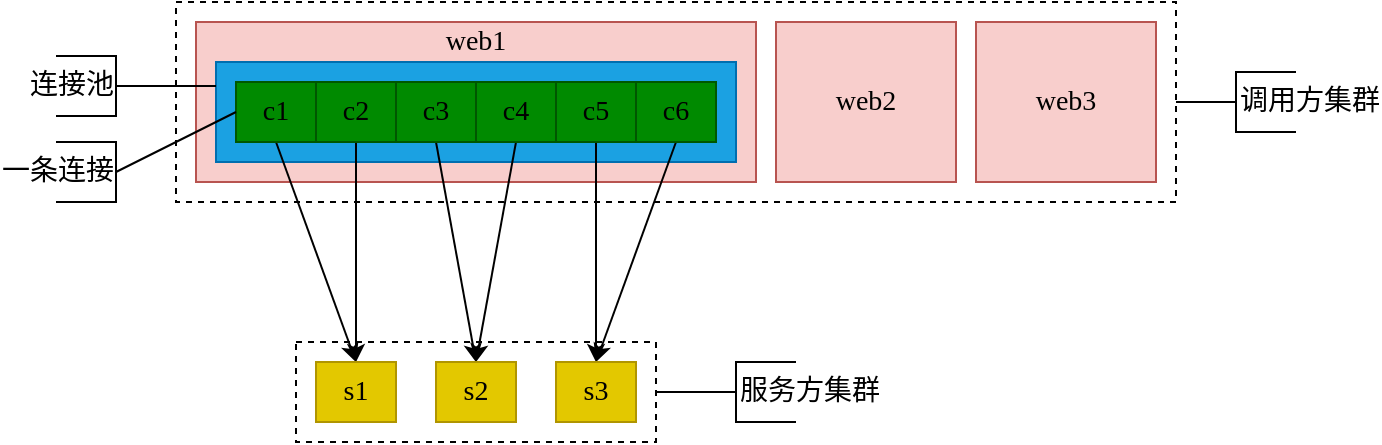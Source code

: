 <mxfile version="12.9.9" type="device" pages="5"><diagram id="hoiIbgMHkfe_RjzQThe3" name="连接池在微服务架构中的位置"><mxGraphModel dx="1072" dy="792" grid="1" gridSize="10" guides="1" tooltips="1" connect="1" arrows="1" fold="1" page="1" pageScale="1" pageWidth="827" pageHeight="1169" math="0" shadow="0"><root><mxCell id="0"/><mxCell id="1" parent="0"/><mxCell id="VjuMKYmFE1DOvflHOOs6-16" value="" style="rounded=0;whiteSpace=wrap;html=1;dashed=1;fontFamily=Verdana;fontSize=14;fontColor=#000000;" vertex="1" parent="1"><mxGeometry x="250" y="500" width="180" height="50" as="geometry"/></mxCell><mxCell id="VjuMKYmFE1DOvflHOOs6-12" value="" style="rounded=0;whiteSpace=wrap;html=1;fontFamily=Verdana;fontSize=14;dashed=1;" vertex="1" parent="1"><mxGeometry x="190" y="330" width="500" height="100" as="geometry"/></mxCell><mxCell id="VjuMKYmFE1DOvflHOOs6-8" value="" style="rounded=0;whiteSpace=wrap;html=1;fontFamily=Verdana;fontSize=14;fillColor=#f8cecc;strokeColor=#b85450;" vertex="1" parent="1"><mxGeometry x="200" y="340" width="280" height="80" as="geometry"/></mxCell><mxCell id="VjuMKYmFE1DOvflHOOs6-7" value="" style="rounded=0;whiteSpace=wrap;html=1;fontFamily=Verdana;fontSize=14;fillColor=#1ba1e2;strokeColor=#006EAF;fontColor=#ffffff;" vertex="1" parent="1"><mxGeometry x="210" y="360" width="260" height="50" as="geometry"/></mxCell><mxCell id="VjuMKYmFE1DOvflHOOs6-17" style="rounded=0;orthogonalLoop=1;jettySize=auto;html=1;exitX=0.5;exitY=1;exitDx=0;exitDy=0;entryX=0.5;entryY=0;entryDx=0;entryDy=0;fontFamily=Verdana;fontSize=14;fontColor=#000000;" edge="1" parent="1" source="VjuMKYmFE1DOvflHOOs6-1" target="VjuMKYmFE1DOvflHOOs6-13"><mxGeometry relative="1" as="geometry"/></mxCell><mxCell id="VjuMKYmFE1DOvflHOOs6-1" value="c1" style="rounded=0;whiteSpace=wrap;html=1;fontSize=14;fontFamily=Verdana;fillColor=#008a00;strokeColor=#005700;fontColor=#000000;" vertex="1" parent="1"><mxGeometry x="220" y="370" width="40" height="30" as="geometry"/></mxCell><mxCell id="VjuMKYmFE1DOvflHOOs6-18" style="edgeStyle=none;rounded=0;orthogonalLoop=1;jettySize=auto;html=1;exitX=0.5;exitY=1;exitDx=0;exitDy=0;entryX=0.5;entryY=0;entryDx=0;entryDy=0;fontFamily=Verdana;fontSize=14;fontColor=#000000;" edge="1" parent="1" source="VjuMKYmFE1DOvflHOOs6-2" target="VjuMKYmFE1DOvflHOOs6-13"><mxGeometry relative="1" as="geometry"/></mxCell><mxCell id="VjuMKYmFE1DOvflHOOs6-2" value="c2" style="rounded=0;whiteSpace=wrap;html=1;fontSize=14;fontFamily=Verdana;fillColor=#008a00;strokeColor=#005700;fontColor=#000000;" vertex="1" parent="1"><mxGeometry x="260" y="370" width="40" height="30" as="geometry"/></mxCell><mxCell id="VjuMKYmFE1DOvflHOOs6-19" style="edgeStyle=none;rounded=0;orthogonalLoop=1;jettySize=auto;html=1;exitX=0.5;exitY=1;exitDx=0;exitDy=0;fontFamily=Verdana;fontSize=14;fontColor=#000000;entryX=0.5;entryY=0;entryDx=0;entryDy=0;" edge="1" parent="1" source="VjuMKYmFE1DOvflHOOs6-3" target="VjuMKYmFE1DOvflHOOs6-14"><mxGeometry relative="1" as="geometry"><mxPoint x="360" y="470" as="targetPoint"/></mxGeometry></mxCell><mxCell id="VjuMKYmFE1DOvflHOOs6-3" value="c3" style="rounded=0;whiteSpace=wrap;html=1;fontSize=14;fontFamily=Verdana;fillColor=#008a00;strokeColor=#005700;fontColor=#000000;" vertex="1" parent="1"><mxGeometry x="300" y="370" width="40" height="30" as="geometry"/></mxCell><mxCell id="VjuMKYmFE1DOvflHOOs6-20" style="edgeStyle=none;rounded=0;orthogonalLoop=1;jettySize=auto;html=1;exitX=0.5;exitY=1;exitDx=0;exitDy=0;fontFamily=Verdana;fontSize=14;fontColor=#000000;entryX=0.5;entryY=0;entryDx=0;entryDy=0;" edge="1" parent="1" source="VjuMKYmFE1DOvflHOOs6-4" target="VjuMKYmFE1DOvflHOOs6-14"><mxGeometry relative="1" as="geometry"><mxPoint x="410" y="480" as="targetPoint"/></mxGeometry></mxCell><mxCell id="VjuMKYmFE1DOvflHOOs6-4" value="c4" style="rounded=0;whiteSpace=wrap;html=1;fontSize=14;fontFamily=Verdana;fillColor=#008a00;strokeColor=#005700;fontColor=#000000;" vertex="1" parent="1"><mxGeometry x="340" y="370" width="40" height="30" as="geometry"/></mxCell><mxCell id="VjuMKYmFE1DOvflHOOs6-21" style="edgeStyle=none;rounded=0;orthogonalLoop=1;jettySize=auto;html=1;exitX=0.5;exitY=1;exitDx=0;exitDy=0;entryX=0.5;entryY=0;entryDx=0;entryDy=0;fontFamily=Verdana;fontSize=14;fontColor=#000000;" edge="1" parent="1" source="VjuMKYmFE1DOvflHOOs6-5" target="VjuMKYmFE1DOvflHOOs6-15"><mxGeometry relative="1" as="geometry"/></mxCell><mxCell id="VjuMKYmFE1DOvflHOOs6-5" value="c5" style="rounded=0;whiteSpace=wrap;html=1;fontSize=14;fontFamily=Verdana;fillColor=#008a00;strokeColor=#005700;fontColor=#000000;" vertex="1" parent="1"><mxGeometry x="380" y="370" width="40" height="30" as="geometry"/></mxCell><mxCell id="VjuMKYmFE1DOvflHOOs6-22" style="edgeStyle=none;rounded=0;orthogonalLoop=1;jettySize=auto;html=1;exitX=0.5;exitY=1;exitDx=0;exitDy=0;entryX=0.5;entryY=0;entryDx=0;entryDy=0;fontFamily=Verdana;fontSize=14;fontColor=#000000;" edge="1" parent="1" source="VjuMKYmFE1DOvflHOOs6-6" target="VjuMKYmFE1DOvflHOOs6-15"><mxGeometry relative="1" as="geometry"/></mxCell><mxCell id="VjuMKYmFE1DOvflHOOs6-6" value="c6" style="rounded=0;whiteSpace=wrap;html=1;fontSize=14;fontFamily=Verdana;fillColor=#008a00;strokeColor=#005700;fontColor=#000000;" vertex="1" parent="1"><mxGeometry x="420" y="370" width="40" height="30" as="geometry"/></mxCell><mxCell id="VjuMKYmFE1DOvflHOOs6-9" value="web1" style="text;html=1;strokeColor=none;fillColor=none;align=center;verticalAlign=middle;whiteSpace=wrap;rounded=0;fontFamily=Verdana;fontSize=14;" vertex="1" parent="1"><mxGeometry x="320" y="340" width="40" height="20" as="geometry"/></mxCell><mxCell id="VjuMKYmFE1DOvflHOOs6-10" value="web2" style="rounded=0;whiteSpace=wrap;html=1;fontFamily=Verdana;fontSize=14;fillColor=#f8cecc;strokeColor=#b85450;" vertex="1" parent="1"><mxGeometry x="490" y="340" width="90" height="80" as="geometry"/></mxCell><mxCell id="VjuMKYmFE1DOvflHOOs6-11" value="web3" style="rounded=0;whiteSpace=wrap;html=1;fontFamily=Verdana;fontSize=14;fillColor=#f8cecc;strokeColor=#b85450;" vertex="1" parent="1"><mxGeometry x="590" y="340" width="90" height="80" as="geometry"/></mxCell><mxCell id="VjuMKYmFE1DOvflHOOs6-13" value="s1" style="rounded=0;whiteSpace=wrap;html=1;fontSize=14;fontFamily=Verdana;fillColor=#e3c800;strokeColor=#B09500;fontColor=#000000;" vertex="1" parent="1"><mxGeometry x="260" y="510" width="40" height="30" as="geometry"/></mxCell><mxCell id="VjuMKYmFE1DOvflHOOs6-14" value="s2" style="rounded=0;whiteSpace=wrap;html=1;fontSize=14;fontFamily=Verdana;fillColor=#e3c800;strokeColor=#B09500;fontColor=#000000;" vertex="1" parent="1"><mxGeometry x="320" y="510" width="40" height="30" as="geometry"/></mxCell><mxCell id="VjuMKYmFE1DOvflHOOs6-15" value="s3" style="rounded=0;whiteSpace=wrap;html=1;fontSize=14;fontFamily=Verdana;fillColor=#e3c800;strokeColor=#B09500;fontColor=#000000;" vertex="1" parent="1"><mxGeometry x="380" y="510" width="40" height="30" as="geometry"/></mxCell><mxCell id="VjuMKYmFE1DOvflHOOs6-23" value="调用方集群" style="strokeWidth=1;html=1;shape=mxgraph.flowchart.annotation_1;align=left;pointerEvents=1;fontFamily=Verdana;fontSize=14;fontColor=#000000;" vertex="1" parent="1"><mxGeometry x="720" y="365" width="30" height="30" as="geometry"/></mxCell><mxCell id="VjuMKYmFE1DOvflHOOs6-24" value="" style="endArrow=none;html=1;fontFamily=Verdana;fontSize=14;fontColor=#000000;entryX=0;entryY=0.5;entryDx=0;entryDy=0;entryPerimeter=0;exitX=1;exitY=0.5;exitDx=0;exitDy=0;" edge="1" parent="1" source="VjuMKYmFE1DOvflHOOs6-12" target="VjuMKYmFE1DOvflHOOs6-23"><mxGeometry width="50" height="50" relative="1" as="geometry"><mxPoint x="300" y="430" as="sourcePoint"/><mxPoint x="350" y="380" as="targetPoint"/></mxGeometry></mxCell><mxCell id="VjuMKYmFE1DOvflHOOs6-27" value="连接池" style="strokeWidth=1;html=1;shape=mxgraph.flowchart.annotation_1;align=right;pointerEvents=1;fontFamily=Verdana;fontSize=14;fontColor=#000000;direction=west;" vertex="1" parent="1"><mxGeometry x="130" y="357" width="30" height="30" as="geometry"/></mxCell><mxCell id="VjuMKYmFE1DOvflHOOs6-28" value="" style="endArrow=none;html=1;fontFamily=Verdana;fontSize=14;fontColor=#000000;exitX=0;exitY=0.5;exitDx=0;exitDy=0;exitPerimeter=0;entryX=0;entryY=0.5;entryDx=0;entryDy=0;" edge="1" parent="1" source="VjuMKYmFE1DOvflHOOs6-27"><mxGeometry width="50" height="50" relative="1" as="geometry"><mxPoint x="300" y="417" as="sourcePoint"/><mxPoint x="210" y="372" as="targetPoint"/></mxGeometry></mxCell><mxCell id="VjuMKYmFE1DOvflHOOs6-30" value="一条连接" style="strokeWidth=1;html=1;shape=mxgraph.flowchart.annotation_1;align=right;pointerEvents=1;fontFamily=Verdana;fontSize=14;fontColor=#000000;direction=west;" vertex="1" parent="1"><mxGeometry x="130" y="400" width="30" height="30" as="geometry"/></mxCell><mxCell id="VjuMKYmFE1DOvflHOOs6-31" value="" style="endArrow=none;html=1;fontFamily=Verdana;fontSize=14;fontColor=#000000;exitX=0;exitY=0.5;exitDx=0;exitDy=0;exitPerimeter=0;entryX=0;entryY=0.5;entryDx=0;entryDy=0;" edge="1" parent="1" source="VjuMKYmFE1DOvflHOOs6-30" target="VjuMKYmFE1DOvflHOOs6-1"><mxGeometry width="50" height="50" relative="1" as="geometry"><mxPoint x="300" y="430" as="sourcePoint"/><mxPoint x="350" y="380" as="targetPoint"/></mxGeometry></mxCell><mxCell id="VjuMKYmFE1DOvflHOOs6-32" value="服务方集群" style="strokeWidth=1;html=1;shape=mxgraph.flowchart.annotation_1;align=left;pointerEvents=1;fontFamily=Verdana;fontSize=14;fontColor=#000000;" vertex="1" parent="1"><mxGeometry x="470" y="510" width="30" height="30" as="geometry"/></mxCell><mxCell id="VjuMKYmFE1DOvflHOOs6-33" value="" style="endArrow=none;html=1;fontFamily=Verdana;fontSize=14;fontColor=#000000;entryX=0;entryY=0.5;entryDx=0;entryDy=0;entryPerimeter=0;exitX=1;exitY=0.5;exitDx=0;exitDy=0;" edge="1" parent="1" source="VjuMKYmFE1DOvflHOOs6-16" target="VjuMKYmFE1DOvflHOOs6-32"><mxGeometry width="50" height="50" relative="1" as="geometry"><mxPoint x="300" y="430" as="sourcePoint"/><mxPoint x="350" y="380" as="targetPoint"/></mxGeometry></mxCell></root></mxGraphModel></diagram><diagram id="T2Px4w2aKQJBC56Cgxcq" name="高可用，故障转移，连接池的实现"><mxGraphModel dx="1072" dy="792" grid="1" gridSize="10" guides="1" tooltips="1" connect="1" arrows="1" fold="1" page="1" pageScale="1" pageWidth="827" pageHeight="1169" math="0" shadow="0"><root><mxCell id="rkS8qXOCQJuh9AVz7xDE-0"/><mxCell id="rkS8qXOCQJuh9AVz7xDE-1" parent="rkS8qXOCQJuh9AVz7xDE-0"/><mxCell id="PJmPHqeijUgn_MMmBmGk-0" value="" style="rounded=0;whiteSpace=wrap;html=1;dashed=1;fontFamily=Verdana;fontSize=14;fontColor=#000000;" vertex="1" parent="rkS8qXOCQJuh9AVz7xDE-1"><mxGeometry x="260" y="470" width="240" height="50" as="geometry"/></mxCell><mxCell id="jJJKQuOnyOilRg0uj3Hr-0" value="" style="rounded=0;whiteSpace=wrap;html=1;fontFamily=Verdana;fontSize=14;fillColor=#1ba1e2;strokeColor=#006EAF;fontColor=#ffffff;" vertex="1" parent="rkS8qXOCQJuh9AVz7xDE-1"><mxGeometry x="210" y="360" width="340" height="50" as="geometry"/></mxCell><mxCell id="PJmPHqeijUgn_MMmBmGk-16" style="edgeStyle=none;rounded=0;orthogonalLoop=1;jettySize=auto;html=1;exitX=0.5;exitY=1;exitDx=0;exitDy=0;entryX=0.5;entryY=0;entryDx=0;entryDy=0;fontFamily=Verdana;fontSize=14;fontColor=#000000;dashed=1;" edge="1" parent="rkS8qXOCQJuh9AVz7xDE-1" source="jJJKQuOnyOilRg0uj3Hr-1" target="PJmPHqeijUgn_MMmBmGk-1"><mxGeometry relative="1" as="geometry"/></mxCell><mxCell id="jJJKQuOnyOilRg0uj3Hr-1" value="c1" style="rounded=0;whiteSpace=wrap;html=1;fontSize=14;fontFamily=Verdana;" vertex="1" parent="rkS8qXOCQJuh9AVz7xDE-1"><mxGeometry x="220" y="370" width="40" height="30" as="geometry"/></mxCell><mxCell id="PJmPHqeijUgn_MMmBmGk-17" style="edgeStyle=none;rounded=0;orthogonalLoop=1;jettySize=auto;html=1;exitX=0.5;exitY=1;exitDx=0;exitDy=0;fontFamily=Verdana;fontSize=14;fontColor=#000000;entryX=0.5;entryY=0;entryDx=0;entryDy=0;dashed=1;" edge="1" parent="rkS8qXOCQJuh9AVz7xDE-1" source="jJJKQuOnyOilRg0uj3Hr-2" target="PJmPHqeijUgn_MMmBmGk-1"><mxGeometry relative="1" as="geometry"><mxPoint x="280" y="510" as="targetPoint"/></mxGeometry></mxCell><mxCell id="jJJKQuOnyOilRg0uj3Hr-2" value="c2" style="rounded=0;whiteSpace=wrap;html=1;fontSize=14;fontFamily=Verdana;" vertex="1" parent="rkS8qXOCQJuh9AVz7xDE-1"><mxGeometry x="260" y="370" width="40" height="30" as="geometry"/></mxCell><mxCell id="PJmPHqeijUgn_MMmBmGk-10" style="edgeStyle=none;rounded=0;orthogonalLoop=1;jettySize=auto;html=1;exitX=0.5;exitY=1;exitDx=0;exitDy=0;entryX=0.5;entryY=0;entryDx=0;entryDy=0;fontFamily=Verdana;fontSize=14;fontColor=#000000;" edge="1" parent="rkS8qXOCQJuh9AVz7xDE-1" source="jJJKQuOnyOilRg0uj3Hr-3" target="PJmPHqeijUgn_MMmBmGk-2"><mxGeometry relative="1" as="geometry"/></mxCell><mxCell id="jJJKQuOnyOilRg0uj3Hr-3" value="c3" style="rounded=0;whiteSpace=wrap;html=1;fontSize=14;fontFamily=Verdana;fillColor=#008a00;strokeColor=#005700;fontColor=#000000;" vertex="1" parent="rkS8qXOCQJuh9AVz7xDE-1"><mxGeometry x="300" y="370" width="40" height="30" as="geometry"/></mxCell><mxCell id="PJmPHqeijUgn_MMmBmGk-11" style="edgeStyle=none;rounded=0;orthogonalLoop=1;jettySize=auto;html=1;exitX=0.5;exitY=1;exitDx=0;exitDy=0;entryX=0.5;entryY=0;entryDx=0;entryDy=0;fontFamily=Verdana;fontSize=14;fontColor=#000000;" edge="1" parent="rkS8qXOCQJuh9AVz7xDE-1" source="jJJKQuOnyOilRg0uj3Hr-4" target="PJmPHqeijUgn_MMmBmGk-2"><mxGeometry relative="1" as="geometry"/></mxCell><mxCell id="jJJKQuOnyOilRg0uj3Hr-4" value="c4" style="rounded=0;whiteSpace=wrap;html=1;fontSize=14;fontFamily=Verdana;fillColor=#008a00;strokeColor=#005700;fontColor=#000000;" vertex="1" parent="rkS8qXOCQJuh9AVz7xDE-1"><mxGeometry x="340" y="370" width="40" height="30" as="geometry"/></mxCell><mxCell id="PJmPHqeijUgn_MMmBmGk-12" style="edgeStyle=none;rounded=0;orthogonalLoop=1;jettySize=auto;html=1;exitX=0.5;exitY=1;exitDx=0;exitDy=0;entryX=0.5;entryY=0;entryDx=0;entryDy=0;fontFamily=Verdana;fontSize=14;fontColor=#000000;" edge="1" parent="rkS8qXOCQJuh9AVz7xDE-1" source="jJJKQuOnyOilRg0uj3Hr-5" target="PJmPHqeijUgn_MMmBmGk-3"><mxGeometry relative="1" as="geometry"/></mxCell><mxCell id="jJJKQuOnyOilRg0uj3Hr-5" value="c5" style="rounded=0;whiteSpace=wrap;html=1;fontSize=14;fontFamily=Verdana;fillColor=#008a00;strokeColor=#005700;fontColor=#000000;" vertex="1" parent="rkS8qXOCQJuh9AVz7xDE-1"><mxGeometry x="380" y="370" width="40" height="30" as="geometry"/></mxCell><mxCell id="PJmPHqeijUgn_MMmBmGk-13" style="edgeStyle=none;rounded=0;orthogonalLoop=1;jettySize=auto;html=1;exitX=0.5;exitY=1;exitDx=0;exitDy=0;entryX=0.5;entryY=0;entryDx=0;entryDy=0;fontFamily=Verdana;fontSize=14;fontColor=#000000;" edge="1" parent="rkS8qXOCQJuh9AVz7xDE-1" source="jJJKQuOnyOilRg0uj3Hr-6" target="PJmPHqeijUgn_MMmBmGk-3"><mxGeometry relative="1" as="geometry"/></mxCell><mxCell id="jJJKQuOnyOilRg0uj3Hr-6" value="c6" style="rounded=0;whiteSpace=wrap;html=1;fontSize=14;fontFamily=Verdana;fillColor=#008a00;strokeColor=#005700;fontColor=#000000;" vertex="1" parent="rkS8qXOCQJuh9AVz7xDE-1"><mxGeometry x="420" y="370" width="40" height="30" as="geometry"/></mxCell><mxCell id="PJmPHqeijUgn_MMmBmGk-1" value="s1" style="rounded=0;whiteSpace=wrap;html=1;fontSize=14;fontFamily=Verdana;dashed=1;" vertex="1" parent="rkS8qXOCQJuh9AVz7xDE-1"><mxGeometry x="270" y="480" width="40" height="30" as="geometry"/></mxCell><mxCell id="PJmPHqeijUgn_MMmBmGk-2" value="s2" style="rounded=0;whiteSpace=wrap;html=1;fontSize=14;fontFamily=Verdana;fillColor=#e3c800;strokeColor=#B09500;fontColor=#000000;" vertex="1" parent="rkS8qXOCQJuh9AVz7xDE-1"><mxGeometry x="330" y="480" width="40" height="30" as="geometry"/></mxCell><mxCell id="PJmPHqeijUgn_MMmBmGk-3" value="s3" style="rounded=0;whiteSpace=wrap;html=1;fontSize=14;fontFamily=Verdana;fillColor=#e3c800;strokeColor=#B09500;fontColor=#000000;" vertex="1" parent="rkS8qXOCQJuh9AVz7xDE-1"><mxGeometry x="390" y="480" width="40" height="30" as="geometry"/></mxCell><mxCell id="PJmPHqeijUgn_MMmBmGk-4" value="服务方集群" style="strokeWidth=1;html=1;shape=mxgraph.flowchart.annotation_1;align=left;pointerEvents=1;fontFamily=Verdana;fontSize=14;fontColor=#000000;" vertex="1" parent="rkS8qXOCQJuh9AVz7xDE-1"><mxGeometry x="530" y="480" width="30" height="30" as="geometry"/></mxCell><mxCell id="PJmPHqeijUgn_MMmBmGk-5" value="" style="endArrow=none;html=1;fontFamily=Verdana;fontSize=14;fontColor=#000000;entryX=0;entryY=0.5;entryDx=0;entryDy=0;entryPerimeter=0;exitX=1;exitY=0.5;exitDx=0;exitDy=0;" edge="1" parent="rkS8qXOCQJuh9AVz7xDE-1" source="PJmPHqeijUgn_MMmBmGk-0" target="PJmPHqeijUgn_MMmBmGk-4"><mxGeometry width="50" height="50" relative="1" as="geometry"><mxPoint x="300" y="400" as="sourcePoint"/><mxPoint x="350" y="350" as="targetPoint"/></mxGeometry></mxCell><mxCell id="PJmPHqeijUgn_MMmBmGk-7" value="s4" style="rounded=0;whiteSpace=wrap;html=1;fontSize=14;fontFamily=Verdana;fillColor=#e3c800;strokeColor=#B09500;fontColor=#000000;" vertex="1" parent="rkS8qXOCQJuh9AVz7xDE-1"><mxGeometry x="450" y="480" width="40" height="30" as="geometry"/></mxCell><mxCell id="PJmPHqeijUgn_MMmBmGk-14" style="edgeStyle=none;rounded=0;orthogonalLoop=1;jettySize=auto;html=1;exitX=0.5;exitY=1;exitDx=0;exitDy=0;entryX=0.5;entryY=0;entryDx=0;entryDy=0;fontFamily=Verdana;fontSize=14;fontColor=#000000;" edge="1" parent="rkS8qXOCQJuh9AVz7xDE-1" source="PJmPHqeijUgn_MMmBmGk-8" target="PJmPHqeijUgn_MMmBmGk-7"><mxGeometry relative="1" as="geometry"/></mxCell><mxCell id="PJmPHqeijUgn_MMmBmGk-8" value="c7" style="rounded=0;whiteSpace=wrap;html=1;fontSize=14;fontFamily=Verdana;fillColor=#008a00;strokeColor=#005700;fontColor=#000000;" vertex="1" parent="rkS8qXOCQJuh9AVz7xDE-1"><mxGeometry x="460" y="370" width="40" height="30" as="geometry"/></mxCell><mxCell id="PJmPHqeijUgn_MMmBmGk-15" style="edgeStyle=none;rounded=0;orthogonalLoop=1;jettySize=auto;html=1;exitX=0.5;exitY=1;exitDx=0;exitDy=0;entryX=0.5;entryY=0;entryDx=0;entryDy=0;fontFamily=Verdana;fontSize=14;fontColor=#000000;" edge="1" parent="rkS8qXOCQJuh9AVz7xDE-1" source="PJmPHqeijUgn_MMmBmGk-9" target="PJmPHqeijUgn_MMmBmGk-7"><mxGeometry relative="1" as="geometry"/></mxCell><mxCell id="PJmPHqeijUgn_MMmBmGk-9" value="c8" style="rounded=0;whiteSpace=wrap;html=1;fontSize=14;fontFamily=Verdana;fillColor=#008a00;strokeColor=#005700;fontColor=#000000;" vertex="1" parent="rkS8qXOCQJuh9AVz7xDE-1"><mxGeometry x="500" y="370" width="40" height="30" as="geometry"/></mxCell><mxCell id="allkQCR8gqT7NnSy3KrD-0" value="连接池" style="strokeWidth=1;html=1;shape=mxgraph.flowchart.annotation_1;align=right;pointerEvents=1;fontFamily=Verdana;fontSize=14;fontColor=#000000;direction=west;" vertex="1" parent="rkS8qXOCQJuh9AVz7xDE-1"><mxGeometry x="150" y="370" width="30" height="30" as="geometry"/></mxCell><mxCell id="allkQCR8gqT7NnSy3KrD-1" value="" style="endArrow=none;html=1;fontFamily=Verdana;fontSize=14;fontColor=#000000;exitX=0;exitY=0.5;exitDx=0;exitDy=0;exitPerimeter=0;entryX=0;entryY=0.5;entryDx=0;entryDy=0;" edge="1" parent="rkS8qXOCQJuh9AVz7xDE-1" source="allkQCR8gqT7NnSy3KrD-0" target="jJJKQuOnyOilRg0uj3Hr-0"><mxGeometry width="50" height="50" relative="1" as="geometry"><mxPoint x="390" y="430" as="sourcePoint"/><mxPoint x="440" y="380" as="targetPoint"/></mxGeometry></mxCell><mxCell id="allkQCR8gqT7NnSy3KrD-2" value="动态增减连接" style="text;html=1;strokeColor=none;fillColor=none;align=center;verticalAlign=middle;whiteSpace=wrap;rounded=0;dashed=1;fontFamily=Verdana;fontSize=14;fontColor=#000000;" vertex="1" parent="rkS8qXOCQJuh9AVz7xDE-1"><mxGeometry x="335" y="520" width="90" height="20" as="geometry"/></mxCell></root></mxGraphModel></diagram><diagram id="0UHNKmawIChltfRqIiG6" name="负载均衡，连接池的实现（同构服务器）"><mxGraphModel dx="1072" dy="792" grid="1" gridSize="10" guides="1" tooltips="1" connect="1" arrows="1" fold="1" page="1" pageScale="1" pageWidth="827" pageHeight="1169" math="0" shadow="0"><root><mxCell id="fD4_utGvxxgM2Xlyqh4F-0"/><mxCell id="fD4_utGvxxgM2Xlyqh4F-1" parent="fD4_utGvxxgM2Xlyqh4F-0"/><mxCell id="fD4_utGvxxgM2Xlyqh4F-2" value="" style="rounded=0;whiteSpace=wrap;html=1;dashed=1;fontFamily=Verdana;fontSize=14;fontColor=#000000;" vertex="1" parent="fD4_utGvxxgM2Xlyqh4F-1"><mxGeometry x="250" y="500" width="180" height="50" as="geometry"/></mxCell><mxCell id="fD4_utGvxxgM2Xlyqh4F-3" value="" style="rounded=0;whiteSpace=wrap;html=1;fontFamily=Verdana;fontSize=14;fillColor=#1ba1e2;strokeColor=#006EAF;fontColor=#ffffff;" vertex="1" parent="fD4_utGvxxgM2Xlyqh4F-1"><mxGeometry x="210" y="330" width="260" height="80" as="geometry"/></mxCell><mxCell id="fD4_utGvxxgM2Xlyqh4F-4" style="rounded=0;orthogonalLoop=1;jettySize=auto;html=1;exitX=0.5;exitY=1;exitDx=0;exitDy=0;entryX=0.5;entryY=0;entryDx=0;entryDy=0;fontFamily=Verdana;fontSize=14;fontColor=#000000;" edge="1" parent="fD4_utGvxxgM2Xlyqh4F-1" source="fD4_utGvxxgM2Xlyqh4F-5" target="fD4_utGvxxgM2Xlyqh4F-16"><mxGeometry relative="1" as="geometry"/></mxCell><mxCell id="fD4_utGvxxgM2Xlyqh4F-5" value="c1" style="rounded=0;whiteSpace=wrap;html=1;fontSize=14;fontFamily=Verdana;fillColor=#008a00;strokeColor=#005700;fontColor=#000000;" vertex="1" parent="fD4_utGvxxgM2Xlyqh4F-1"><mxGeometry x="220" y="370" width="40" height="30" as="geometry"/></mxCell><mxCell id="fD4_utGvxxgM2Xlyqh4F-6" style="edgeStyle=none;rounded=0;orthogonalLoop=1;jettySize=auto;html=1;exitX=0.5;exitY=1;exitDx=0;exitDy=0;entryX=0.5;entryY=0;entryDx=0;entryDy=0;fontFamily=Verdana;fontSize=14;fontColor=#000000;" edge="1" parent="fD4_utGvxxgM2Xlyqh4F-1" source="fD4_utGvxxgM2Xlyqh4F-7" target="fD4_utGvxxgM2Xlyqh4F-16"><mxGeometry relative="1" as="geometry"/></mxCell><mxCell id="fD4_utGvxxgM2Xlyqh4F-7" value="c2" style="rounded=0;whiteSpace=wrap;html=1;fontSize=14;fontFamily=Verdana;fillColor=#008a00;strokeColor=#005700;fontColor=#000000;" vertex="1" parent="fD4_utGvxxgM2Xlyqh4F-1"><mxGeometry x="260" y="370" width="40" height="30" as="geometry"/></mxCell><mxCell id="fD4_utGvxxgM2Xlyqh4F-8" style="edgeStyle=none;rounded=0;orthogonalLoop=1;jettySize=auto;html=1;exitX=0.5;exitY=1;exitDx=0;exitDy=0;fontFamily=Verdana;fontSize=14;fontColor=#000000;entryX=0.5;entryY=0;entryDx=0;entryDy=0;" edge="1" parent="fD4_utGvxxgM2Xlyqh4F-1" source="fD4_utGvxxgM2Xlyqh4F-9" target="fD4_utGvxxgM2Xlyqh4F-17"><mxGeometry relative="1" as="geometry"><mxPoint x="360" y="470" as="targetPoint"/></mxGeometry></mxCell><mxCell id="fD4_utGvxxgM2Xlyqh4F-9" value="c3" style="rounded=0;whiteSpace=wrap;html=1;fontSize=14;fontFamily=Verdana;fillColor=#008a00;strokeColor=#005700;fontColor=#000000;" vertex="1" parent="fD4_utGvxxgM2Xlyqh4F-1"><mxGeometry x="300" y="370" width="40" height="30" as="geometry"/></mxCell><mxCell id="fD4_utGvxxgM2Xlyqh4F-10" style="edgeStyle=none;rounded=0;orthogonalLoop=1;jettySize=auto;html=1;exitX=0.5;exitY=1;exitDx=0;exitDy=0;fontFamily=Verdana;fontSize=14;fontColor=#000000;entryX=0.5;entryY=0;entryDx=0;entryDy=0;" edge="1" parent="fD4_utGvxxgM2Xlyqh4F-1" source="fD4_utGvxxgM2Xlyqh4F-11" target="fD4_utGvxxgM2Xlyqh4F-17"><mxGeometry relative="1" as="geometry"><mxPoint x="410" y="480" as="targetPoint"/></mxGeometry></mxCell><mxCell id="fD4_utGvxxgM2Xlyqh4F-11" value="c4" style="rounded=0;whiteSpace=wrap;html=1;fontSize=14;fontFamily=Verdana;fillColor=#008a00;strokeColor=#005700;fontColor=#000000;" vertex="1" parent="fD4_utGvxxgM2Xlyqh4F-1"><mxGeometry x="340" y="370" width="40" height="30" as="geometry"/></mxCell><mxCell id="fD4_utGvxxgM2Xlyqh4F-12" style="edgeStyle=none;rounded=0;orthogonalLoop=1;jettySize=auto;html=1;exitX=0.5;exitY=1;exitDx=0;exitDy=0;entryX=0.5;entryY=0;entryDx=0;entryDy=0;fontFamily=Verdana;fontSize=14;fontColor=#000000;" edge="1" parent="fD4_utGvxxgM2Xlyqh4F-1" source="fD4_utGvxxgM2Xlyqh4F-13" target="fD4_utGvxxgM2Xlyqh4F-18"><mxGeometry relative="1" as="geometry"/></mxCell><mxCell id="fD4_utGvxxgM2Xlyqh4F-13" value="c5" style="rounded=0;whiteSpace=wrap;html=1;fontSize=14;fontFamily=Verdana;fillColor=#008a00;strokeColor=#005700;fontColor=#000000;" vertex="1" parent="fD4_utGvxxgM2Xlyqh4F-1"><mxGeometry x="380" y="370" width="40" height="30" as="geometry"/></mxCell><mxCell id="fD4_utGvxxgM2Xlyqh4F-14" style="edgeStyle=none;rounded=0;orthogonalLoop=1;jettySize=auto;html=1;exitX=0.5;exitY=1;exitDx=0;exitDy=0;entryX=0.5;entryY=0;entryDx=0;entryDy=0;fontFamily=Verdana;fontSize=14;fontColor=#000000;" edge="1" parent="fD4_utGvxxgM2Xlyqh4F-1" source="fD4_utGvxxgM2Xlyqh4F-15" target="fD4_utGvxxgM2Xlyqh4F-18"><mxGeometry relative="1" as="geometry"/></mxCell><mxCell id="fD4_utGvxxgM2Xlyqh4F-15" value="c6" style="rounded=0;whiteSpace=wrap;html=1;fontSize=14;fontFamily=Verdana;fillColor=#008a00;strokeColor=#005700;fontColor=#000000;" vertex="1" parent="fD4_utGvxxgM2Xlyqh4F-1"><mxGeometry x="420" y="370" width="40" height="30" as="geometry"/></mxCell><mxCell id="fD4_utGvxxgM2Xlyqh4F-16" value="s1" style="rounded=0;whiteSpace=wrap;html=1;fontSize=14;fontFamily=Verdana;fillColor=#e3c800;strokeColor=#B09500;fontColor=#000000;" vertex="1" parent="fD4_utGvxxgM2Xlyqh4F-1"><mxGeometry x="260" y="510" width="40" height="30" as="geometry"/></mxCell><mxCell id="fD4_utGvxxgM2Xlyqh4F-17" value="s2" style="rounded=0;whiteSpace=wrap;html=1;fontSize=14;fontFamily=Verdana;fillColor=#e3c800;strokeColor=#B09500;fontColor=#000000;" vertex="1" parent="fD4_utGvxxgM2Xlyqh4F-1"><mxGeometry x="320" y="510" width="40" height="30" as="geometry"/></mxCell><mxCell id="fD4_utGvxxgM2Xlyqh4F-18" value="s3" style="rounded=0;whiteSpace=wrap;html=1;fontSize=14;fontFamily=Verdana;fillColor=#e3c800;strokeColor=#B09500;fontColor=#000000;" vertex="1" parent="fD4_utGvxxgM2Xlyqh4F-1"><mxGeometry x="380" y="510" width="40" height="30" as="geometry"/></mxCell><mxCell id="fD4_utGvxxgM2Xlyqh4F-19" value="连接池" style="strokeWidth=1;html=1;shape=mxgraph.flowchart.annotation_1;align=right;pointerEvents=1;fontFamily=Verdana;fontSize=14;fontColor=#000000;direction=west;" vertex="1" parent="fD4_utGvxxgM2Xlyqh4F-1"><mxGeometry x="130" y="355" width="30" height="30" as="geometry"/></mxCell><mxCell id="fD4_utGvxxgM2Xlyqh4F-20" value="" style="endArrow=none;html=1;fontFamily=Verdana;fontSize=14;fontColor=#000000;exitX=0;exitY=0.5;exitDx=0;exitDy=0;exitPerimeter=0;entryX=0;entryY=0.5;entryDx=0;entryDy=0;" edge="1" parent="fD4_utGvxxgM2Xlyqh4F-1" source="fD4_utGvxxgM2Xlyqh4F-19" target="fD4_utGvxxgM2Xlyqh4F-3"><mxGeometry width="50" height="50" relative="1" as="geometry"><mxPoint x="300" y="417" as="sourcePoint"/><mxPoint x="210" y="372" as="targetPoint"/></mxGeometry></mxCell><mxCell id="fD4_utGvxxgM2Xlyqh4F-21" value="服务方集群" style="strokeWidth=1;html=1;shape=mxgraph.flowchart.annotation_1;align=left;pointerEvents=1;fontFamily=Verdana;fontSize=14;fontColor=#000000;" vertex="1" parent="fD4_utGvxxgM2Xlyqh4F-1"><mxGeometry x="470" y="510" width="30" height="30" as="geometry"/></mxCell><mxCell id="fD4_utGvxxgM2Xlyqh4F-22" value="" style="endArrow=none;html=1;fontFamily=Verdana;fontSize=14;fontColor=#000000;entryX=0;entryY=0.5;entryDx=0;entryDy=0;entryPerimeter=0;exitX=1;exitY=0.5;exitDx=0;exitDy=0;" edge="1" parent="fD4_utGvxxgM2Xlyqh4F-1" source="fD4_utGvxxgM2Xlyqh4F-2" target="fD4_utGvxxgM2Xlyqh4F-21"><mxGeometry width="50" height="50" relative="1" as="geometry"><mxPoint x="300" y="430" as="sourcePoint"/><mxPoint x="350" y="380" as="targetPoint"/></mxGeometry></mxCell><mxCell id="fD4_utGvxxgM2Xlyqh4F-23" value="1" style="rounded=0;whiteSpace=wrap;html=1;fontSize=14;fontFamily=Verdana;" vertex="1" parent="fD4_utGvxxgM2Xlyqh4F-1"><mxGeometry x="220" y="340" width="40" height="30" as="geometry"/></mxCell><mxCell id="fD4_utGvxxgM2Xlyqh4F-24" value="1" style="rounded=0;whiteSpace=wrap;html=1;fontSize=14;fontFamily=Verdana;" vertex="1" parent="fD4_utGvxxgM2Xlyqh4F-1"><mxGeometry x="260" y="340" width="40" height="30" as="geometry"/></mxCell><mxCell id="fD4_utGvxxgM2Xlyqh4F-25" value="1" style="rounded=0;whiteSpace=wrap;html=1;fontSize=14;fontFamily=Verdana;" vertex="1" parent="fD4_utGvxxgM2Xlyqh4F-1"><mxGeometry x="300" y="340" width="40" height="30" as="geometry"/></mxCell><mxCell id="fD4_utGvxxgM2Xlyqh4F-26" value="1" style="rounded=0;whiteSpace=wrap;html=1;fontSize=14;fontFamily=Verdana;" vertex="1" parent="fD4_utGvxxgM2Xlyqh4F-1"><mxGeometry x="340" y="340" width="40" height="30" as="geometry"/></mxCell><mxCell id="fD4_utGvxxgM2Xlyqh4F-27" value="1" style="rounded=0;whiteSpace=wrap;html=1;fontSize=14;fontFamily=Verdana;" vertex="1" parent="fD4_utGvxxgM2Xlyqh4F-1"><mxGeometry x="380" y="340" width="40" height="30" as="geometry"/></mxCell><mxCell id="fD4_utGvxxgM2Xlyqh4F-28" value="1" style="rounded=0;whiteSpace=wrap;html=1;fontSize=14;fontFamily=Verdana;" vertex="1" parent="fD4_utGvxxgM2Xlyqh4F-1"><mxGeometry x="420" y="340" width="40" height="30" as="geometry"/></mxCell><mxCell id="SNed7U8SGEQAJth5DLmK-0" value="负载均衡" style="text;html=1;strokeColor=none;fillColor=none;align=center;verticalAlign=middle;whiteSpace=wrap;rounded=0;dashed=1;fontFamily=Verdana;fontSize=14;fontColor=#000000;" vertex="1" parent="fD4_utGvxxgM2Xlyqh4F-1"><mxGeometry x="310" y="560" width="60" height="20" as="geometry"/></mxCell></root></mxGraphModel></diagram><diagram id="JsH_PTRXYMDEOtKNS_uU" name="负载均衡，连接池的实现（异构服务器）静态权重"><mxGraphModel dx="1072" dy="792" grid="1" gridSize="10" guides="1" tooltips="1" connect="1" arrows="1" fold="1" page="1" pageScale="1" pageWidth="827" pageHeight="1169" math="0" shadow="0"><root><mxCell id="_njEKWUEIcwSBreGsuUz-0"/><mxCell id="_njEKWUEIcwSBreGsuUz-1" parent="_njEKWUEIcwSBreGsuUz-0"/><mxCell id="_njEKWUEIcwSBreGsuUz-2" value="" style="rounded=0;whiteSpace=wrap;html=1;dashed=1;fontFamily=Verdana;fontSize=14;fontColor=#000000;" vertex="1" parent="_njEKWUEIcwSBreGsuUz-1"><mxGeometry x="250" y="500" width="180" height="50" as="geometry"/></mxCell><mxCell id="_njEKWUEIcwSBreGsuUz-3" value="" style="rounded=0;whiteSpace=wrap;html=1;fontFamily=Verdana;fontSize=14;fillColor=#1ba1e2;strokeColor=#006EAF;fontColor=#ffffff;" vertex="1" parent="_njEKWUEIcwSBreGsuUz-1"><mxGeometry x="210" y="330" width="260" height="80" as="geometry"/></mxCell><mxCell id="_njEKWUEIcwSBreGsuUz-4" style="rounded=0;orthogonalLoop=1;jettySize=auto;html=1;exitX=0.5;exitY=1;exitDx=0;exitDy=0;entryX=0.5;entryY=0;entryDx=0;entryDy=0;fontFamily=Verdana;fontSize=14;fontColor=#000000;" edge="1" parent="_njEKWUEIcwSBreGsuUz-1" source="_njEKWUEIcwSBreGsuUz-5" target="_njEKWUEIcwSBreGsuUz-16"><mxGeometry relative="1" as="geometry"/></mxCell><mxCell id="_njEKWUEIcwSBreGsuUz-5" value="c1" style="rounded=0;whiteSpace=wrap;html=1;fontSize=14;fontFamily=Verdana;fillColor=#008a00;strokeColor=#005700;fontColor=#000000;" vertex="1" parent="_njEKWUEIcwSBreGsuUz-1"><mxGeometry x="220" y="370" width="40" height="30" as="geometry"/></mxCell><mxCell id="_njEKWUEIcwSBreGsuUz-6" style="edgeStyle=none;rounded=0;orthogonalLoop=1;jettySize=auto;html=1;exitX=0.5;exitY=1;exitDx=0;exitDy=0;entryX=0.5;entryY=0;entryDx=0;entryDy=0;fontFamily=Verdana;fontSize=14;fontColor=#000000;" edge="1" parent="_njEKWUEIcwSBreGsuUz-1" source="_njEKWUEIcwSBreGsuUz-7" target="_njEKWUEIcwSBreGsuUz-16"><mxGeometry relative="1" as="geometry"/></mxCell><mxCell id="_njEKWUEIcwSBreGsuUz-7" value="c2" style="rounded=0;whiteSpace=wrap;html=1;fontSize=14;fontFamily=Verdana;fillColor=#008a00;strokeColor=#005700;fontColor=#000000;" vertex="1" parent="_njEKWUEIcwSBreGsuUz-1"><mxGeometry x="260" y="370" width="40" height="30" as="geometry"/></mxCell><mxCell id="_njEKWUEIcwSBreGsuUz-8" style="edgeStyle=none;rounded=0;orthogonalLoop=1;jettySize=auto;html=1;exitX=0.5;exitY=1;exitDx=0;exitDy=0;fontFamily=Verdana;fontSize=14;fontColor=#000000;entryX=0.5;entryY=0;entryDx=0;entryDy=0;" edge="1" parent="_njEKWUEIcwSBreGsuUz-1" source="_njEKWUEIcwSBreGsuUz-9" target="_njEKWUEIcwSBreGsuUz-17"><mxGeometry relative="1" as="geometry"><mxPoint x="360" y="470" as="targetPoint"/></mxGeometry></mxCell><mxCell id="_njEKWUEIcwSBreGsuUz-9" value="c3" style="rounded=0;whiteSpace=wrap;html=1;fontSize=14;fontFamily=Verdana;fillColor=#008a00;strokeColor=#005700;fontColor=#000000;" vertex="1" parent="_njEKWUEIcwSBreGsuUz-1"><mxGeometry x="300" y="370" width="40" height="30" as="geometry"/></mxCell><mxCell id="_njEKWUEIcwSBreGsuUz-10" style="edgeStyle=none;rounded=0;orthogonalLoop=1;jettySize=auto;html=1;exitX=0.5;exitY=1;exitDx=0;exitDy=0;fontFamily=Verdana;fontSize=14;fontColor=#000000;entryX=0.5;entryY=0;entryDx=0;entryDy=0;" edge="1" parent="_njEKWUEIcwSBreGsuUz-1" source="_njEKWUEIcwSBreGsuUz-11" target="_njEKWUEIcwSBreGsuUz-17"><mxGeometry relative="1" as="geometry"><mxPoint x="410" y="480" as="targetPoint"/></mxGeometry></mxCell><mxCell id="_njEKWUEIcwSBreGsuUz-11" value="c4" style="rounded=0;whiteSpace=wrap;html=1;fontSize=14;fontFamily=Verdana;fillColor=#008a00;strokeColor=#005700;fontColor=#000000;" vertex="1" parent="_njEKWUEIcwSBreGsuUz-1"><mxGeometry x="340" y="370" width="40" height="30" as="geometry"/></mxCell><mxCell id="_njEKWUEIcwSBreGsuUz-12" style="edgeStyle=none;rounded=0;orthogonalLoop=1;jettySize=auto;html=1;exitX=0.5;exitY=1;exitDx=0;exitDy=0;entryX=0.5;entryY=0;entryDx=0;entryDy=0;fontFamily=Verdana;fontSize=14;fontColor=#000000;" edge="1" parent="_njEKWUEIcwSBreGsuUz-1" source="_njEKWUEIcwSBreGsuUz-13" target="_njEKWUEIcwSBreGsuUz-18"><mxGeometry relative="1" as="geometry"/></mxCell><mxCell id="_njEKWUEIcwSBreGsuUz-13" value="c5" style="rounded=0;whiteSpace=wrap;html=1;fontSize=14;fontFamily=Verdana;fillColor=#008a00;strokeColor=#005700;fontColor=#000000;" vertex="1" parent="_njEKWUEIcwSBreGsuUz-1"><mxGeometry x="380" y="370" width="40" height="30" as="geometry"/></mxCell><mxCell id="_njEKWUEIcwSBreGsuUz-14" style="edgeStyle=none;rounded=0;orthogonalLoop=1;jettySize=auto;html=1;exitX=0.5;exitY=1;exitDx=0;exitDy=0;entryX=0.5;entryY=0;entryDx=0;entryDy=0;fontFamily=Verdana;fontSize=14;fontColor=#000000;" edge="1" parent="_njEKWUEIcwSBreGsuUz-1" source="_njEKWUEIcwSBreGsuUz-15" target="_njEKWUEIcwSBreGsuUz-18"><mxGeometry relative="1" as="geometry"/></mxCell><mxCell id="_njEKWUEIcwSBreGsuUz-15" value="c6" style="rounded=0;whiteSpace=wrap;html=1;fontSize=14;fontFamily=Verdana;fillColor=#008a00;strokeColor=#005700;fontColor=#000000;" vertex="1" parent="_njEKWUEIcwSBreGsuUz-1"><mxGeometry x="420" y="370" width="40" height="30" as="geometry"/></mxCell><mxCell id="_njEKWUEIcwSBreGsuUz-16" value="s1" style="rounded=0;whiteSpace=wrap;html=1;fontSize=14;fontFamily=Verdana;fillColor=#e3c800;strokeColor=#B09500;fontColor=#000000;" vertex="1" parent="_njEKWUEIcwSBreGsuUz-1"><mxGeometry x="260" y="510" width="40" height="30" as="geometry"/></mxCell><mxCell id="_njEKWUEIcwSBreGsuUz-17" value="s2" style="rounded=0;whiteSpace=wrap;html=1;fontSize=14;fontFamily=Verdana;fillColor=#e3c800;strokeColor=#B09500;fontColor=#000000;" vertex="1" parent="_njEKWUEIcwSBreGsuUz-1"><mxGeometry x="320" y="510" width="40" height="30" as="geometry"/></mxCell><mxCell id="_njEKWUEIcwSBreGsuUz-18" value="s3" style="rounded=0;whiteSpace=wrap;html=1;fontSize=14;fontFamily=Verdana;fillColor=#e3c800;strokeColor=#B09500;fontColor=#000000;" vertex="1" parent="_njEKWUEIcwSBreGsuUz-1"><mxGeometry x="380" y="510" width="40" height="30" as="geometry"/></mxCell><mxCell id="_njEKWUEIcwSBreGsuUz-19" value="连接池" style="strokeWidth=1;html=1;shape=mxgraph.flowchart.annotation_1;align=right;pointerEvents=1;fontFamily=Verdana;fontSize=14;fontColor=#000000;direction=west;" vertex="1" parent="_njEKWUEIcwSBreGsuUz-1"><mxGeometry x="130" y="355" width="30" height="30" as="geometry"/></mxCell><mxCell id="_njEKWUEIcwSBreGsuUz-20" value="" style="endArrow=none;html=1;fontFamily=Verdana;fontSize=14;fontColor=#000000;exitX=0;exitY=0.5;exitDx=0;exitDy=0;exitPerimeter=0;entryX=0;entryY=0.5;entryDx=0;entryDy=0;" edge="1" parent="_njEKWUEIcwSBreGsuUz-1" source="_njEKWUEIcwSBreGsuUz-19" target="_njEKWUEIcwSBreGsuUz-3"><mxGeometry width="50" height="50" relative="1" as="geometry"><mxPoint x="300" y="417" as="sourcePoint"/><mxPoint x="210" y="372" as="targetPoint"/></mxGeometry></mxCell><mxCell id="_njEKWUEIcwSBreGsuUz-21" value="s1：1&lt;br&gt;s2：2&lt;br&gt;s3：5" style="strokeWidth=1;html=1;shape=mxgraph.flowchart.annotation_1;align=left;pointerEvents=1;fontFamily=Verdana;fontSize=14;fontColor=#000000;" vertex="1" parent="_njEKWUEIcwSBreGsuUz-1"><mxGeometry x="470" y="495" width="20" height="60" as="geometry"/></mxCell><mxCell id="_njEKWUEIcwSBreGsuUz-22" value="" style="endArrow=none;html=1;fontFamily=Verdana;fontSize=14;fontColor=#000000;entryX=0;entryY=0.5;entryDx=0;entryDy=0;entryPerimeter=0;exitX=1;exitY=0.5;exitDx=0;exitDy=0;" edge="1" parent="_njEKWUEIcwSBreGsuUz-1" source="_njEKWUEIcwSBreGsuUz-2" target="_njEKWUEIcwSBreGsuUz-21"><mxGeometry width="50" height="50" relative="1" as="geometry"><mxPoint x="300" y="430" as="sourcePoint"/><mxPoint x="350" y="380" as="targetPoint"/></mxGeometry></mxCell><mxCell id="_njEKWUEIcwSBreGsuUz-23" value="1" style="rounded=0;whiteSpace=wrap;html=1;fontSize=14;fontFamily=Verdana;" vertex="1" parent="_njEKWUEIcwSBreGsuUz-1"><mxGeometry x="220" y="340" width="40" height="30" as="geometry"/></mxCell><mxCell id="_njEKWUEIcwSBreGsuUz-24" value="1" style="rounded=0;whiteSpace=wrap;html=1;fontSize=14;fontFamily=Verdana;" vertex="1" parent="_njEKWUEIcwSBreGsuUz-1"><mxGeometry x="260" y="340" width="40" height="30" as="geometry"/></mxCell><mxCell id="_njEKWUEIcwSBreGsuUz-25" value="2" style="rounded=0;whiteSpace=wrap;html=1;fontSize=14;fontFamily=Verdana;" vertex="1" parent="_njEKWUEIcwSBreGsuUz-1"><mxGeometry x="300" y="340" width="40" height="30" as="geometry"/></mxCell><mxCell id="_njEKWUEIcwSBreGsuUz-26" value="2" style="rounded=0;whiteSpace=wrap;html=1;fontSize=14;fontFamily=Verdana;" vertex="1" parent="_njEKWUEIcwSBreGsuUz-1"><mxGeometry x="340" y="340" width="40" height="30" as="geometry"/></mxCell><mxCell id="_njEKWUEIcwSBreGsuUz-27" value="5" style="rounded=0;whiteSpace=wrap;html=1;fontSize=14;fontFamily=Verdana;" vertex="1" parent="_njEKWUEIcwSBreGsuUz-1"><mxGeometry x="380" y="340" width="40" height="30" as="geometry"/></mxCell><mxCell id="_njEKWUEIcwSBreGsuUz-28" value="5" style="rounded=0;whiteSpace=wrap;html=1;fontSize=14;fontFamily=Verdana;" vertex="1" parent="_njEKWUEIcwSBreGsuUz-1"><mxGeometry x="420" y="340" width="40" height="30" as="geometry"/></mxCell><mxCell id="_njEKWUEIcwSBreGsuUz-29" value="静态权重负载均衡" style="text;html=1;strokeColor=none;fillColor=none;align=center;verticalAlign=middle;whiteSpace=wrap;rounded=0;dashed=1;fontFamily=Verdana;fontSize=14;fontColor=#000000;" vertex="1" parent="_njEKWUEIcwSBreGsuUz-1"><mxGeometry x="280" y="555" width="120" height="20" as="geometry"/></mxCell></root></mxGraphModel></diagram><diagram id="zeA8yXilFQ1yDQVieFeG" name="负载均衡，连接池的实现（异构服务器）动态权重法"><mxGraphModel dx="1072" dy="792" grid="1" gridSize="10" guides="1" tooltips="1" connect="1" arrows="1" fold="1" page="1" pageScale="1" pageWidth="827" pageHeight="1169" math="0" shadow="0"><root><mxCell id="qcn3VGut7L1LXnyHiyJF-0"/><mxCell id="qcn3VGut7L1LXnyHiyJF-1" parent="qcn3VGut7L1LXnyHiyJF-0"/><mxCell id="qcn3VGut7L1LXnyHiyJF-2" value="" style="rounded=0;whiteSpace=wrap;html=1;dashed=1;fontFamily=Verdana;fontSize=14;fontColor=#000000;" vertex="1" parent="qcn3VGut7L1LXnyHiyJF-1"><mxGeometry x="250" y="500" width="180" height="50" as="geometry"/></mxCell><mxCell id="qcn3VGut7L1LXnyHiyJF-3" value="" style="rounded=0;whiteSpace=wrap;html=1;fontFamily=Verdana;fontSize=14;fillColor=#1ba1e2;strokeColor=#006EAF;fontColor=#ffffff;" vertex="1" parent="qcn3VGut7L1LXnyHiyJF-1"><mxGeometry x="210" y="330" width="260" height="80" as="geometry"/></mxCell><mxCell id="qcn3VGut7L1LXnyHiyJF-4" style="rounded=0;orthogonalLoop=1;jettySize=auto;html=1;exitX=0.5;exitY=1;exitDx=0;exitDy=0;entryX=0.5;entryY=0;entryDx=0;entryDy=0;fontFamily=Verdana;fontSize=14;fontColor=#000000;" edge="1" parent="qcn3VGut7L1LXnyHiyJF-1" source="qcn3VGut7L1LXnyHiyJF-5" target="qcn3VGut7L1LXnyHiyJF-16"><mxGeometry relative="1" as="geometry"/></mxCell><mxCell id="qcn3VGut7L1LXnyHiyJF-5" value="c1" style="rounded=0;whiteSpace=wrap;html=1;fontSize=14;fontFamily=Verdana;fillColor=#008a00;strokeColor=#005700;fontColor=#000000;" vertex="1" parent="qcn3VGut7L1LXnyHiyJF-1"><mxGeometry x="220" y="370" width="40" height="30" as="geometry"/></mxCell><mxCell id="qcn3VGut7L1LXnyHiyJF-6" style="edgeStyle=none;rounded=0;orthogonalLoop=1;jettySize=auto;html=1;exitX=0.5;exitY=1;exitDx=0;exitDy=0;entryX=0.5;entryY=0;entryDx=0;entryDy=0;fontFamily=Verdana;fontSize=14;fontColor=#000000;" edge="1" parent="qcn3VGut7L1LXnyHiyJF-1" source="qcn3VGut7L1LXnyHiyJF-7" target="qcn3VGut7L1LXnyHiyJF-16"><mxGeometry relative="1" as="geometry"/></mxCell><mxCell id="qcn3VGut7L1LXnyHiyJF-7" value="c2" style="rounded=0;whiteSpace=wrap;html=1;fontSize=14;fontFamily=Verdana;fillColor=#008a00;strokeColor=#005700;fontColor=#000000;" vertex="1" parent="qcn3VGut7L1LXnyHiyJF-1"><mxGeometry x="260" y="370" width="40" height="30" as="geometry"/></mxCell><mxCell id="qcn3VGut7L1LXnyHiyJF-8" style="edgeStyle=none;rounded=0;orthogonalLoop=1;jettySize=auto;html=1;exitX=0.5;exitY=1;exitDx=0;exitDy=0;fontFamily=Verdana;fontSize=14;fontColor=#000000;entryX=0.5;entryY=0;entryDx=0;entryDy=0;" edge="1" parent="qcn3VGut7L1LXnyHiyJF-1" source="qcn3VGut7L1LXnyHiyJF-9" target="qcn3VGut7L1LXnyHiyJF-17"><mxGeometry relative="1" as="geometry"><mxPoint x="360" y="470" as="targetPoint"/></mxGeometry></mxCell><mxCell id="qcn3VGut7L1LXnyHiyJF-9" value="c3" style="rounded=0;whiteSpace=wrap;html=1;fontSize=14;fontFamily=Verdana;fillColor=#008a00;strokeColor=#005700;fontColor=#000000;" vertex="1" parent="qcn3VGut7L1LXnyHiyJF-1"><mxGeometry x="300" y="370" width="40" height="30" as="geometry"/></mxCell><mxCell id="qcn3VGut7L1LXnyHiyJF-10" style="edgeStyle=none;rounded=0;orthogonalLoop=1;jettySize=auto;html=1;exitX=0.5;exitY=1;exitDx=0;exitDy=0;fontFamily=Verdana;fontSize=14;fontColor=#000000;entryX=0.5;entryY=0;entryDx=0;entryDy=0;" edge="1" parent="qcn3VGut7L1LXnyHiyJF-1" source="qcn3VGut7L1LXnyHiyJF-11" target="qcn3VGut7L1LXnyHiyJF-17"><mxGeometry relative="1" as="geometry"><mxPoint x="410" y="480" as="targetPoint"/></mxGeometry></mxCell><mxCell id="qcn3VGut7L1LXnyHiyJF-11" value="c4" style="rounded=0;whiteSpace=wrap;html=1;fontSize=14;fontFamily=Verdana;fillColor=#008a00;strokeColor=#005700;fontColor=#000000;" vertex="1" parent="qcn3VGut7L1LXnyHiyJF-1"><mxGeometry x="340" y="370" width="40" height="30" as="geometry"/></mxCell><mxCell id="qcn3VGut7L1LXnyHiyJF-12" style="edgeStyle=none;rounded=0;orthogonalLoop=1;jettySize=auto;html=1;exitX=0.5;exitY=1;exitDx=0;exitDy=0;entryX=0.5;entryY=0;entryDx=0;entryDy=0;fontFamily=Verdana;fontSize=14;fontColor=#000000;" edge="1" parent="qcn3VGut7L1LXnyHiyJF-1" source="qcn3VGut7L1LXnyHiyJF-13" target="qcn3VGut7L1LXnyHiyJF-18"><mxGeometry relative="1" as="geometry"/></mxCell><mxCell id="qcn3VGut7L1LXnyHiyJF-13" value="c5" style="rounded=0;whiteSpace=wrap;html=1;fontSize=14;fontFamily=Verdana;fillColor=#008a00;strokeColor=#005700;fontColor=#000000;" vertex="1" parent="qcn3VGut7L1LXnyHiyJF-1"><mxGeometry x="380" y="370" width="40" height="30" as="geometry"/></mxCell><mxCell id="qcn3VGut7L1LXnyHiyJF-14" style="edgeStyle=none;rounded=0;orthogonalLoop=1;jettySize=auto;html=1;exitX=0.5;exitY=1;exitDx=0;exitDy=0;entryX=0.5;entryY=0;entryDx=0;entryDy=0;fontFamily=Verdana;fontSize=14;fontColor=#000000;" edge="1" parent="qcn3VGut7L1LXnyHiyJF-1" source="qcn3VGut7L1LXnyHiyJF-15" target="qcn3VGut7L1LXnyHiyJF-18"><mxGeometry relative="1" as="geometry"/></mxCell><mxCell id="qcn3VGut7L1LXnyHiyJF-15" value="c6" style="rounded=0;whiteSpace=wrap;html=1;fontSize=14;fontFamily=Verdana;fillColor=#008a00;strokeColor=#005700;fontColor=#000000;" vertex="1" parent="qcn3VGut7L1LXnyHiyJF-1"><mxGeometry x="420" y="370" width="40" height="30" as="geometry"/></mxCell><mxCell id="qcn3VGut7L1LXnyHiyJF-16" value="s1" style="rounded=0;whiteSpace=wrap;html=1;fontSize=14;fontFamily=Verdana;fillColor=#e3c800;strokeColor=#B09500;fontColor=#000000;" vertex="1" parent="qcn3VGut7L1LXnyHiyJF-1"><mxGeometry x="260" y="510" width="40" height="30" as="geometry"/></mxCell><mxCell id="qcn3VGut7L1LXnyHiyJF-17" value="s2" style="rounded=0;whiteSpace=wrap;html=1;fontSize=14;fontFamily=Verdana;fillColor=#e3c800;strokeColor=#B09500;fontColor=#000000;" vertex="1" parent="qcn3VGut7L1LXnyHiyJF-1"><mxGeometry x="320" y="510" width="40" height="30" as="geometry"/></mxCell><mxCell id="qcn3VGut7L1LXnyHiyJF-18" value="s3" style="rounded=0;whiteSpace=wrap;html=1;fontSize=14;fontFamily=Verdana;fillColor=#e3c800;strokeColor=#B09500;fontColor=#000000;" vertex="1" parent="qcn3VGut7L1LXnyHiyJF-1"><mxGeometry x="380" y="510" width="40" height="30" as="geometry"/></mxCell><mxCell id="qcn3VGut7L1LXnyHiyJF-19" value="连接池" style="strokeWidth=1;html=1;shape=mxgraph.flowchart.annotation_1;align=right;pointerEvents=1;fontFamily=Verdana;fontSize=14;fontColor=#000000;direction=west;" vertex="1" parent="qcn3VGut7L1LXnyHiyJF-1"><mxGeometry x="130" y="355" width="30" height="30" as="geometry"/></mxCell><mxCell id="qcn3VGut7L1LXnyHiyJF-20" value="" style="endArrow=none;html=1;fontFamily=Verdana;fontSize=14;fontColor=#000000;exitX=0;exitY=0.5;exitDx=0;exitDy=0;exitPerimeter=0;entryX=0;entryY=0.5;entryDx=0;entryDy=0;" edge="1" parent="qcn3VGut7L1LXnyHiyJF-1" source="qcn3VGut7L1LXnyHiyJF-19" target="qcn3VGut7L1LXnyHiyJF-3"><mxGeometry width="50" height="50" relative="1" as="geometry"><mxPoint x="300" y="417" as="sourcePoint"/><mxPoint x="210" y="372" as="targetPoint"/></mxGeometry></mxCell><mxCell id="qcn3VGut7L1LXnyHiyJF-21" value="服务方&lt;br&gt;集群" style="strokeWidth=1;html=1;shape=mxgraph.flowchart.annotation_1;align=left;pointerEvents=1;fontFamily=Verdana;fontSize=14;fontColor=#000000;" vertex="1" parent="qcn3VGut7L1LXnyHiyJF-1"><mxGeometry x="470" y="498.75" width="20" height="52.5" as="geometry"/></mxCell><mxCell id="qcn3VGut7L1LXnyHiyJF-22" value="" style="endArrow=none;html=1;fontFamily=Verdana;fontSize=14;fontColor=#000000;entryX=0;entryY=0.5;entryDx=0;entryDy=0;entryPerimeter=0;exitX=1;exitY=0.5;exitDx=0;exitDy=0;" edge="1" parent="qcn3VGut7L1LXnyHiyJF-1" source="qcn3VGut7L1LXnyHiyJF-2" target="qcn3VGut7L1LXnyHiyJF-21"><mxGeometry width="50" height="50" relative="1" as="geometry"><mxPoint x="300" y="430" as="sourcePoint"/><mxPoint x="350" y="380" as="targetPoint"/></mxGeometry></mxCell><mxCell id="qcn3VGut7L1LXnyHiyJF-23" value="n1" style="rounded=0;whiteSpace=wrap;html=1;fontSize=14;fontFamily=Verdana;" vertex="1" parent="qcn3VGut7L1LXnyHiyJF-1"><mxGeometry x="220" y="340" width="40" height="30" as="geometry"/></mxCell><mxCell id="qcn3VGut7L1LXnyHiyJF-24" value="n1" style="rounded=0;whiteSpace=wrap;html=1;fontSize=14;fontFamily=Verdana;" vertex="1" parent="qcn3VGut7L1LXnyHiyJF-1"><mxGeometry x="260" y="340" width="40" height="30" as="geometry"/></mxCell><mxCell id="qcn3VGut7L1LXnyHiyJF-25" value="n2" style="rounded=0;whiteSpace=wrap;html=1;fontSize=14;fontFamily=Verdana;" vertex="1" parent="qcn3VGut7L1LXnyHiyJF-1"><mxGeometry x="300" y="340" width="40" height="30" as="geometry"/></mxCell><mxCell id="qcn3VGut7L1LXnyHiyJF-26" value="n2" style="rounded=0;whiteSpace=wrap;html=1;fontSize=14;fontFamily=Verdana;" vertex="1" parent="qcn3VGut7L1LXnyHiyJF-1"><mxGeometry x="340" y="340" width="40" height="30" as="geometry"/></mxCell><mxCell id="qcn3VGut7L1LXnyHiyJF-27" value="n3" style="rounded=0;whiteSpace=wrap;html=1;fontSize=14;fontFamily=Verdana;" vertex="1" parent="qcn3VGut7L1LXnyHiyJF-1"><mxGeometry x="380" y="340" width="40" height="30" as="geometry"/></mxCell><mxCell id="qcn3VGut7L1LXnyHiyJF-28" value="n3" style="rounded=0;whiteSpace=wrap;html=1;fontSize=14;fontFamily=Verdana;" vertex="1" parent="qcn3VGut7L1LXnyHiyJF-1"><mxGeometry x="420" y="340" width="40" height="30" as="geometry"/></mxCell><mxCell id="qcn3VGut7L1LXnyHiyJF-29" value="动态权重负载均衡" style="text;html=1;strokeColor=none;fillColor=none;align=center;verticalAlign=middle;whiteSpace=wrap;rounded=0;dashed=1;fontFamily=Verdana;fontSize=14;fontColor=#000000;" vertex="1" parent="qcn3VGut7L1LXnyHiyJF-1"><mxGeometry x="280" y="555" width="120" height="20" as="geometry"/></mxCell></root></mxGraphModel></diagram></mxfile>